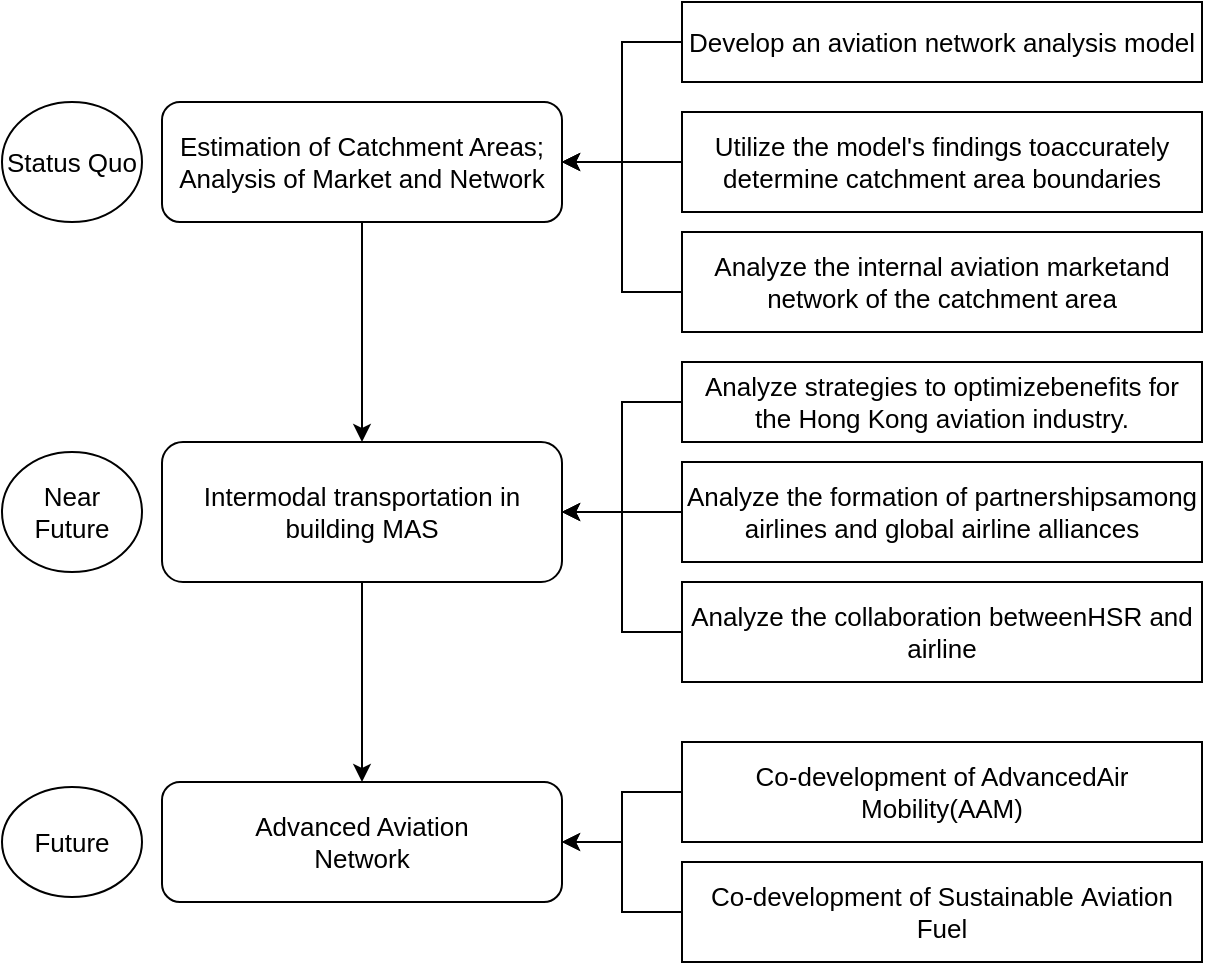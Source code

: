 <mxfile version="24.4.7" type="github">
  <diagram id="C5RBs43oDa-KdzZeNtuy" name="Page-1">
    <mxGraphModel dx="954" dy="640" grid="1" gridSize="10" guides="1" tooltips="1" connect="1" arrows="1" fold="1" page="1" pageScale="1" pageWidth="827" pageHeight="1169" math="0" shadow="0">
      <root>
        <mxCell id="WIyWlLk6GJQsqaUBKTNV-0" />
        <mxCell id="WIyWlLk6GJQsqaUBKTNV-1" parent="WIyWlLk6GJQsqaUBKTNV-0" />
        <mxCell id="ObqoQxp1hg7wseqnunY7-25" value="" style="edgeStyle=orthogonalEdgeStyle;rounded=0;orthogonalLoop=1;jettySize=auto;html=1;fontSize=13;" edge="1" parent="WIyWlLk6GJQsqaUBKTNV-1" source="WIyWlLk6GJQsqaUBKTNV-3" target="ObqoQxp1hg7wseqnunY7-0">
          <mxGeometry relative="1" as="geometry" />
        </mxCell>
        <mxCell id="WIyWlLk6GJQsqaUBKTNV-3" value="Estimation of Catchment Areas; Analysis of Market and Network" style="rounded=1;whiteSpace=wrap;html=1;fontSize=13;glass=0;strokeWidth=1;shadow=0;" parent="WIyWlLk6GJQsqaUBKTNV-1" vertex="1">
          <mxGeometry x="100" y="70" width="200" height="60" as="geometry" />
        </mxCell>
        <mxCell id="ObqoQxp1hg7wseqnunY7-22" value="" style="edgeStyle=orthogonalEdgeStyle;rounded=0;orthogonalLoop=1;jettySize=auto;html=1;fontSize=13;" edge="1" parent="WIyWlLk6GJQsqaUBKTNV-1" source="ObqoQxp1hg7wseqnunY7-0" target="ObqoQxp1hg7wseqnunY7-1">
          <mxGeometry relative="1" as="geometry" />
        </mxCell>
        <mxCell id="ObqoQxp1hg7wseqnunY7-0" value="Intermodal transportation in building MAS" style="rounded=1;whiteSpace=wrap;html=1;fontSize=13;" vertex="1" parent="WIyWlLk6GJQsqaUBKTNV-1">
          <mxGeometry x="100" y="240" width="200" height="70" as="geometry" />
        </mxCell>
        <mxCell id="ObqoQxp1hg7wseqnunY7-1" value="&lt;div style=&quot;font-size: 13px;&quot;&gt;Advanced Aviation&lt;/div&gt;&lt;div style=&quot;font-size: 13px;&quot;&gt;Network&lt;/div&gt;" style="rounded=1;whiteSpace=wrap;html=1;fontSize=13;" vertex="1" parent="WIyWlLk6GJQsqaUBKTNV-1">
          <mxGeometry x="100" y="410" width="200" height="60" as="geometry" />
        </mxCell>
        <mxCell id="ObqoQxp1hg7wseqnunY7-11" value="" style="edgeStyle=orthogonalEdgeStyle;rounded=0;orthogonalLoop=1;jettySize=auto;html=1;fontSize=13;" edge="1" parent="WIyWlLk6GJQsqaUBKTNV-1" source="ObqoQxp1hg7wseqnunY7-3" target="WIyWlLk6GJQsqaUBKTNV-3">
          <mxGeometry relative="1" as="geometry">
            <Array as="points">
              <mxPoint x="330" y="40" />
              <mxPoint x="330" y="100" />
            </Array>
          </mxGeometry>
        </mxCell>
        <mxCell id="ObqoQxp1hg7wseqnunY7-3" value="&lt;div style=&quot;font-size: 13px;&quot;&gt;Develop an aviation network analysis&amp;nbsp;&lt;span style=&quot;background-color: initial; font-size: 13px;&quot;&gt;model&lt;/span&gt;&lt;/div&gt;" style="rounded=0;whiteSpace=wrap;html=1;fontSize=13;" vertex="1" parent="WIyWlLk6GJQsqaUBKTNV-1">
          <mxGeometry x="360" y="20" width="260" height="40" as="geometry" />
        </mxCell>
        <mxCell id="ObqoQxp1hg7wseqnunY7-12" value="" style="edgeStyle=orthogonalEdgeStyle;rounded=0;orthogonalLoop=1;jettySize=auto;html=1;fontSize=13;" edge="1" parent="WIyWlLk6GJQsqaUBKTNV-1" source="ObqoQxp1hg7wseqnunY7-4" target="WIyWlLk6GJQsqaUBKTNV-3">
          <mxGeometry relative="1" as="geometry" />
        </mxCell>
        <mxCell id="ObqoQxp1hg7wseqnunY7-4" value="Utilize the model&#39;s findings toaccurately determine catchment area boundaries" style="rounded=0;whiteSpace=wrap;html=1;fontSize=13;" vertex="1" parent="WIyWlLk6GJQsqaUBKTNV-1">
          <mxGeometry x="360" y="75" width="260" height="50" as="geometry" />
        </mxCell>
        <mxCell id="ObqoQxp1hg7wseqnunY7-18" value="" style="edgeStyle=orthogonalEdgeStyle;rounded=0;orthogonalLoop=1;jettySize=auto;html=1;fontSize=13;" edge="1" parent="WIyWlLk6GJQsqaUBKTNV-1" source="ObqoQxp1hg7wseqnunY7-5" target="WIyWlLk6GJQsqaUBKTNV-3">
          <mxGeometry relative="1" as="geometry">
            <Array as="points">
              <mxPoint x="330" y="165" />
              <mxPoint x="330" y="100" />
            </Array>
          </mxGeometry>
        </mxCell>
        <mxCell id="ObqoQxp1hg7wseqnunY7-5" value="Analyze the internal aviation marketand network of the catchment area" style="rounded=0;whiteSpace=wrap;html=1;fontSize=13;" vertex="1" parent="WIyWlLk6GJQsqaUBKTNV-1">
          <mxGeometry x="360" y="135" width="260" height="50" as="geometry" />
        </mxCell>
        <mxCell id="ObqoQxp1hg7wseqnunY7-19" value="" style="edgeStyle=orthogonalEdgeStyle;rounded=0;orthogonalLoop=1;jettySize=auto;html=1;fontSize=13;" edge="1" parent="WIyWlLk6GJQsqaUBKTNV-1" source="ObqoQxp1hg7wseqnunY7-6" target="ObqoQxp1hg7wseqnunY7-0">
          <mxGeometry relative="1" as="geometry" />
        </mxCell>
        <mxCell id="ObqoQxp1hg7wseqnunY7-6" value="&lt;div style=&quot;font-size: 13px;&quot;&gt;Analyze strategies to optimizebenefits for the Hong Kong aviation&amp;nbsp;&lt;span style=&quot;background-color: initial; font-size: 13px;&quot;&gt;industry.&lt;/span&gt;&lt;/div&gt;" style="rounded=0;whiteSpace=wrap;html=1;fontSize=13;" vertex="1" parent="WIyWlLk6GJQsqaUBKTNV-1">
          <mxGeometry x="360" y="200" width="260" height="40" as="geometry" />
        </mxCell>
        <mxCell id="ObqoQxp1hg7wseqnunY7-24" value="" style="edgeStyle=orthogonalEdgeStyle;rounded=0;orthogonalLoop=1;jettySize=auto;html=1;fontSize=13;" edge="1" parent="WIyWlLk6GJQsqaUBKTNV-1" source="ObqoQxp1hg7wseqnunY7-7" target="ObqoQxp1hg7wseqnunY7-1">
          <mxGeometry relative="1" as="geometry" />
        </mxCell>
        <mxCell id="ObqoQxp1hg7wseqnunY7-7" value="&lt;div style=&quot;font-size: 13px;&quot;&gt;Co-development of Sustainable&amp;nbsp;&lt;span style=&quot;background-color: initial; font-size: 13px;&quot;&gt;Aviation Fuel&lt;/span&gt;&lt;/div&gt;" style="rounded=0;whiteSpace=wrap;html=1;fontSize=13;" vertex="1" parent="WIyWlLk6GJQsqaUBKTNV-1">
          <mxGeometry x="360" y="450" width="260" height="50" as="geometry" />
        </mxCell>
        <mxCell id="ObqoQxp1hg7wseqnunY7-23" value="" style="edgeStyle=orthogonalEdgeStyle;rounded=0;orthogonalLoop=1;jettySize=auto;html=1;fontSize=13;" edge="1" parent="WIyWlLk6GJQsqaUBKTNV-1" source="ObqoQxp1hg7wseqnunY7-8" target="ObqoQxp1hg7wseqnunY7-1">
          <mxGeometry relative="1" as="geometry" />
        </mxCell>
        <mxCell id="ObqoQxp1hg7wseqnunY7-8" value="Co-development of AdvancedAir Mobility(AAM)" style="rounded=0;whiteSpace=wrap;html=1;fontSize=13;" vertex="1" parent="WIyWlLk6GJQsqaUBKTNV-1">
          <mxGeometry x="360" y="390" width="260" height="50" as="geometry" />
        </mxCell>
        <mxCell id="ObqoQxp1hg7wseqnunY7-21" value="" style="edgeStyle=orthogonalEdgeStyle;rounded=0;orthogonalLoop=1;jettySize=auto;html=1;fontSize=13;" edge="1" parent="WIyWlLk6GJQsqaUBKTNV-1" source="ObqoQxp1hg7wseqnunY7-9" target="ObqoQxp1hg7wseqnunY7-0">
          <mxGeometry relative="1" as="geometry" />
        </mxCell>
        <mxCell id="ObqoQxp1hg7wseqnunY7-9" value="Analyze the collaboration betweenHSR and airline" style="rounded=0;whiteSpace=wrap;html=1;fontSize=13;" vertex="1" parent="WIyWlLk6GJQsqaUBKTNV-1">
          <mxGeometry x="360" y="310" width="260" height="50" as="geometry" />
        </mxCell>
        <mxCell id="ObqoQxp1hg7wseqnunY7-20" value="" style="edgeStyle=orthogonalEdgeStyle;rounded=0;orthogonalLoop=1;jettySize=auto;html=1;fontSize=13;" edge="1" parent="WIyWlLk6GJQsqaUBKTNV-1" source="ObqoQxp1hg7wseqnunY7-10" target="ObqoQxp1hg7wseqnunY7-0">
          <mxGeometry relative="1" as="geometry" />
        </mxCell>
        <mxCell id="ObqoQxp1hg7wseqnunY7-10" value="&lt;div style=&quot;font-size: 13px;&quot;&gt;Analyze the formation of partnershipsamong airlines and global airline&amp;nbsp;&lt;span style=&quot;background-color: initial; font-size: 13px;&quot;&gt;alliances&lt;/span&gt;&lt;/div&gt;" style="rounded=0;whiteSpace=wrap;html=1;fontSize=13;" vertex="1" parent="WIyWlLk6GJQsqaUBKTNV-1">
          <mxGeometry x="360" y="250" width="260" height="50" as="geometry" />
        </mxCell>
        <mxCell id="ObqoQxp1hg7wseqnunY7-26" value="Status Quo" style="ellipse;whiteSpace=wrap;html=1;fontSize=13;" vertex="1" parent="WIyWlLk6GJQsqaUBKTNV-1">
          <mxGeometry x="20" y="70" width="70" height="60" as="geometry" />
        </mxCell>
        <mxCell id="ObqoQxp1hg7wseqnunY7-27" value="Near Future" style="ellipse;whiteSpace=wrap;html=1;fontSize=13;" vertex="1" parent="WIyWlLk6GJQsqaUBKTNV-1">
          <mxGeometry x="20" y="245" width="70" height="60" as="geometry" />
        </mxCell>
        <mxCell id="ObqoQxp1hg7wseqnunY7-28" value="Future" style="ellipse;whiteSpace=wrap;html=1;fontSize=13;" vertex="1" parent="WIyWlLk6GJQsqaUBKTNV-1">
          <mxGeometry x="20" y="412.5" width="70" height="55" as="geometry" />
        </mxCell>
      </root>
    </mxGraphModel>
  </diagram>
</mxfile>
